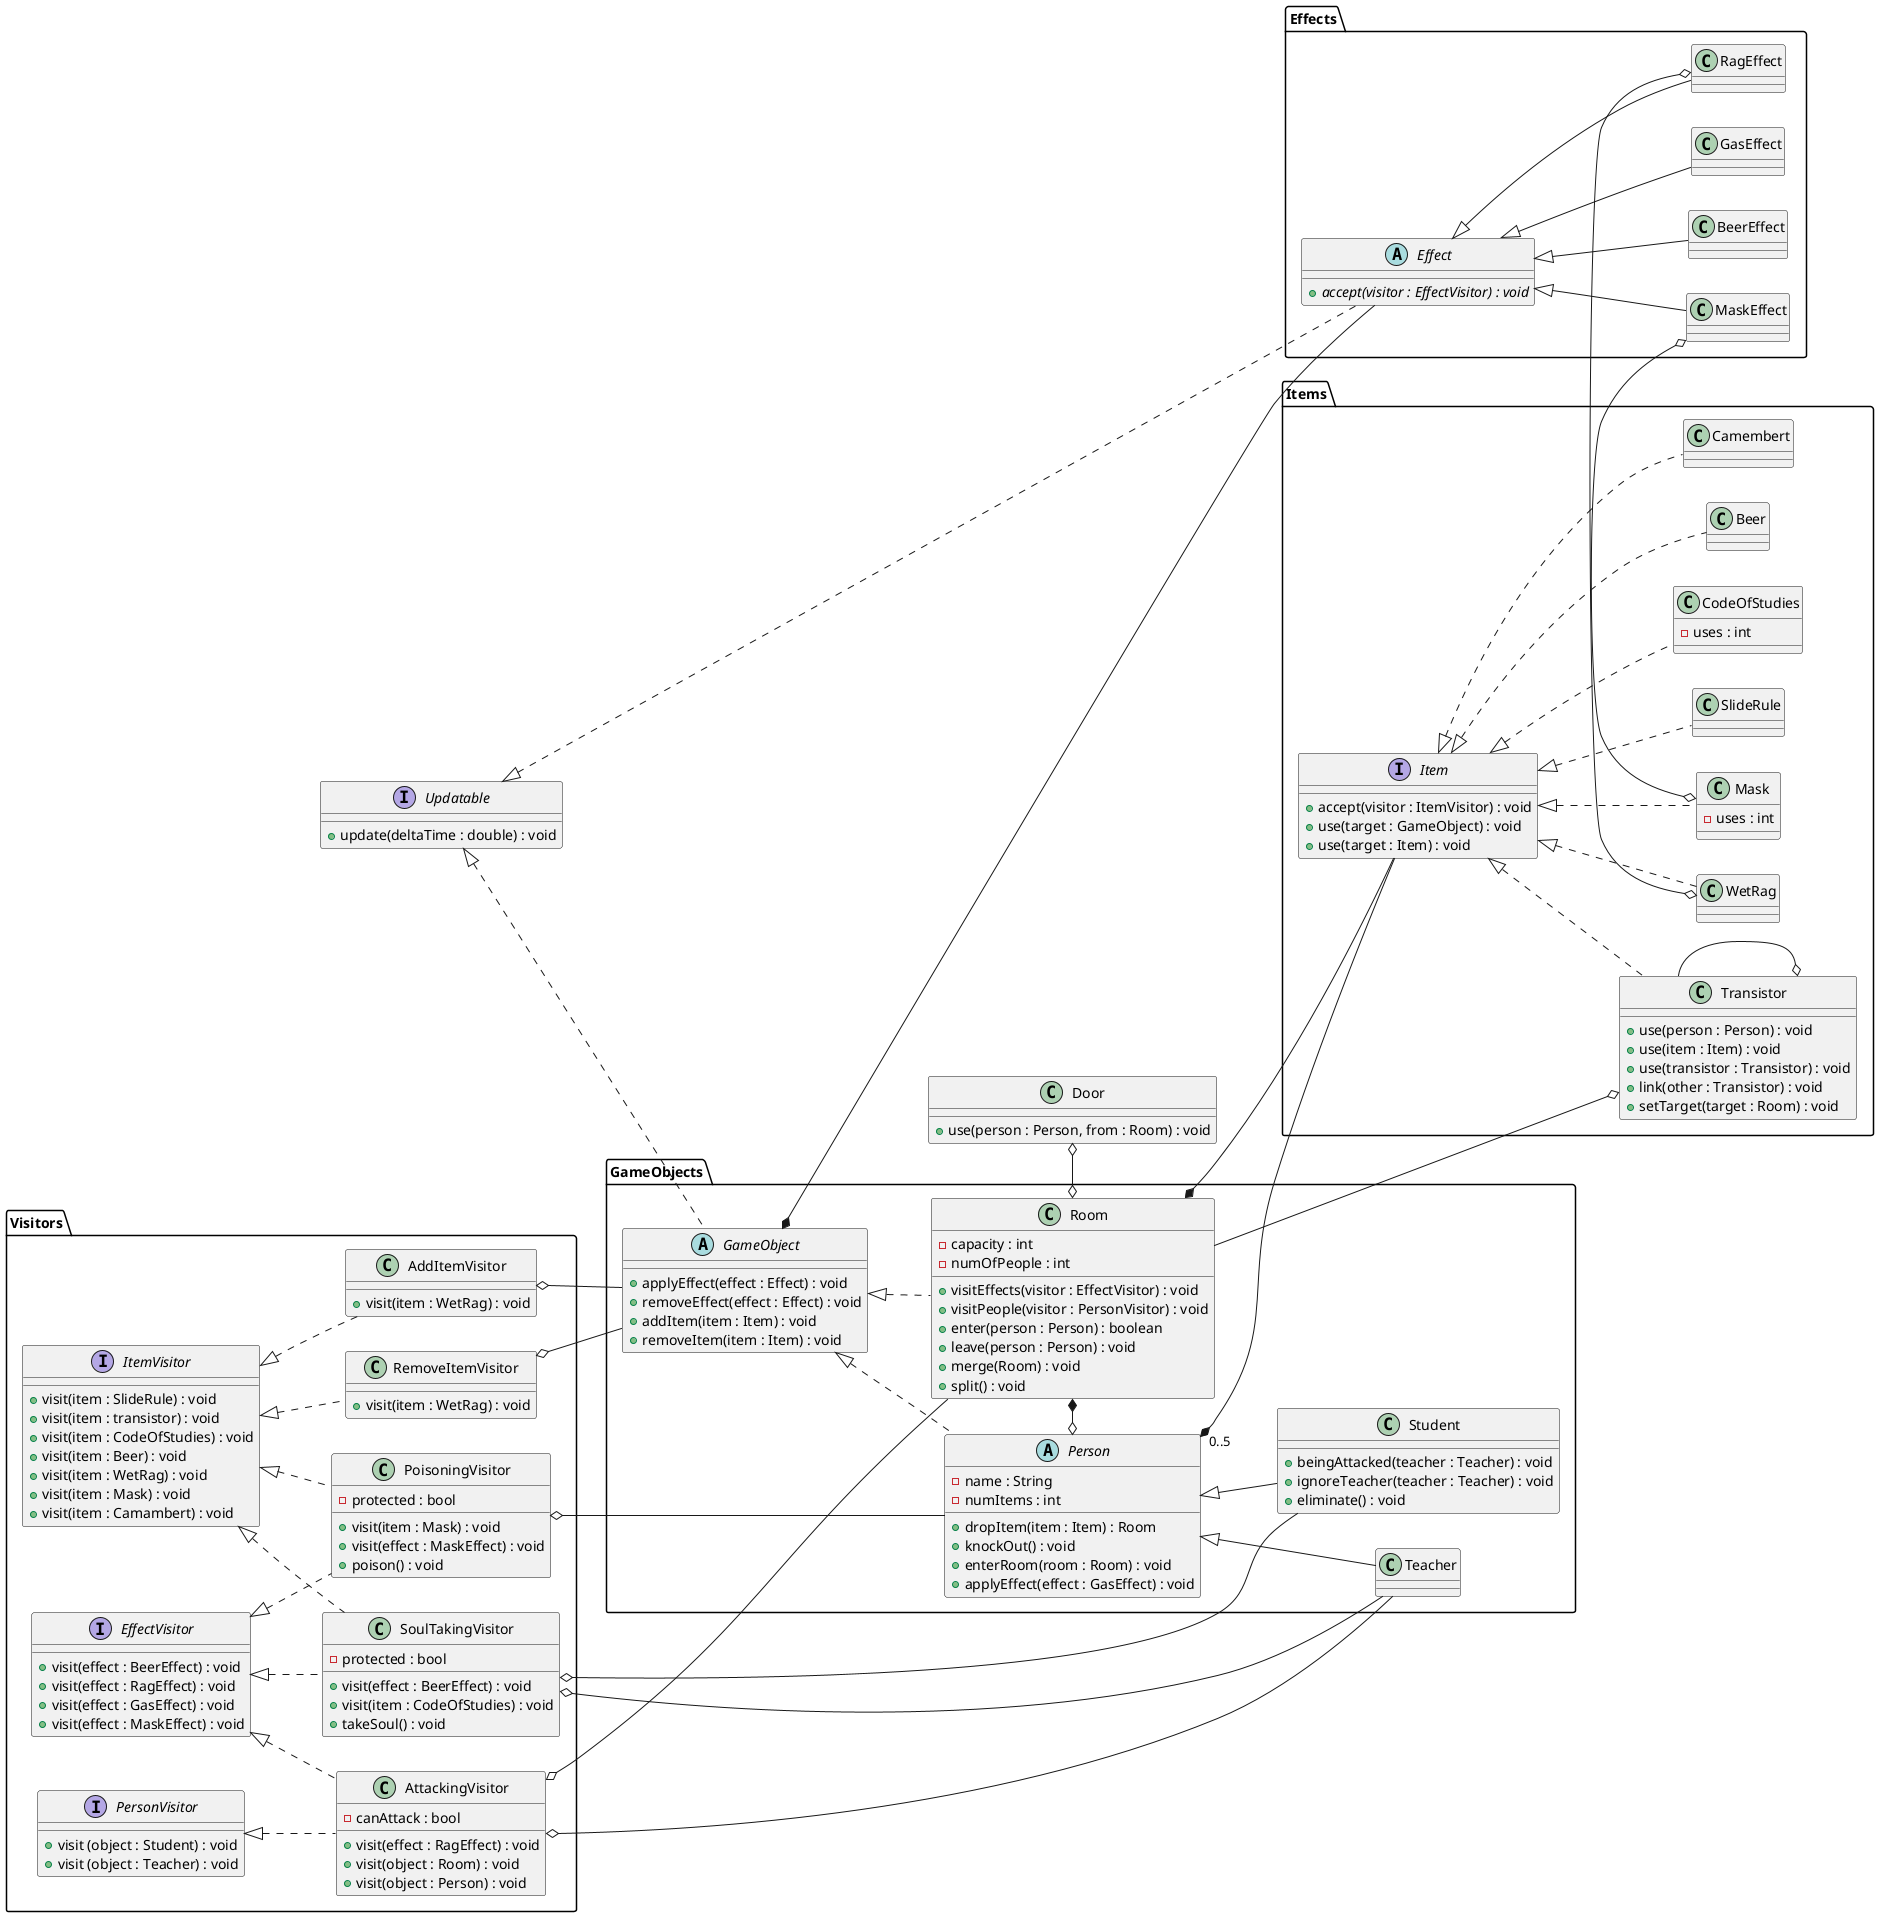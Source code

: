 @startuml effects

left to right direction

interface Updatable {
	+ update(deltaTime : double) : void
}

package Visitors {
	interface EffectVisitor {
		+ visit(effect : BeerEffect) : void
		+ visit(effect : RagEffect) : void
		+ visit(effect : GasEffect) : void
		+ visit(effect : MaskEffect) : void
	}
	interface ItemVisitor {
		+ visit(item : SlideRule) : void
		+ visit(item : transistor) : void
		+ visit(item : CodeOfStudies) : void
		+ visit(item : Beer) : void
		+ visit(item : WetRag) : void
		+ visit(item : Mask) : void
		+ visit(item : Camambert) : void
	}
	interface PersonVisitor {
		+ visit (object : Student) : void
		+ visit (object : Teacher) : void
	}

	class SoulTakingVisitor {
		- protected : bool
		+ visit(effect : BeerEffect) : void
		+ visit(item : CodeOfStudies) : void
		+ takeSoul() : void
	}
	class PoisoningVisitor {
		- protected : bool
		+ visit(item : Mask) : void
		+ visit(effect : MaskEffect) : void
		+ poison() : void
	}
	class AttackingVisitor {
		- canAttack : bool
		+ visit(effect : RagEffect) : void
		+ visit(object : Room) : void
		+ visit(object : Person) : void
	}
	class AddItemVisitor {
		+ visit(item : WetRag) : void
	}
	class RemoveItemVisitor {
		+ visit(item : WetRag) : void
	}
}

package GameObjects {
	abstract GameObject {
		+ applyEffect(effect : Effect) : void
		+ removeEffect(effect : Effect) : void
		+ addItem(item : Item) : void
		+ removeItem(item : Item) : void
	}

	abstract Person {
		- name : String
		- numItems : int
		+ dropItem(item : Item) : Room
		+ knockOut() : void
		+ enterRoom(room : Room) : void
		+ applyEffect(effect : GasEffect) : void
	}

	class Student {
		+ beingAttacked(teacher : Teacher) : void
		+ ignoreTeacher(teacher : Teacher) : void
		+ eliminate() : void
	}
	class Teacher {
		
	}

	class Room {
		- capacity : int
		- numOfPeople : int
		+ visitEffects(visitor : EffectVisitor) : void
		+ visitPeople(visitor : PersonVisitor) : void
		+ enter(person : Person) : boolean
		+ leave(person : Person) : void
		+ merge(Room) : void
		+ split() : void
	}
}

class Door {
    +use(person : Person, from : Room) : void
}

package Items {
	interface Item {
		+ accept(visitor : ItemVisitor) : void
		+ use(target : GameObject) : void
		+ use(target : Item) : void
	}
	class SlideRule
	class Transistor {
		+ use(person : Person) : void
		+ use(item : Item) : void
		+ use(transistor : Transistor) : void
		+ link(other : Transistor) : void
		+ setTarget(target : Room) : void
	}
	class CodeOfStudies {
		- uses : int
	}
	class Beer {
	}
	class WetRag {
	}
	class Mask {
		- uses : int
	}
	class Camembert {
	}
}

package Effects {
	abstract Effect {
		{abstract} + accept(visitor : EffectVisitor) : void

	}

	class BeerEffect
	class RagEffect
	class GasEffect
	class MaskEffect
}

together {
	Effect <|-- BeerEffect
	Effect <|-- RagEffect
	Effect <|-- GasEffect
	Effect <|-- MaskEffect
}

together {
	Item <|.- SlideRule
	Item <|.- Transistor
	Item <|.- CodeOfStudies
	Item <|.- Beer
	Item <|.- WetRag
	Item <|.- Mask
	Item <|.- Camembert
}

Updatable <|.- GameObject
Updatable <|.- Effect
GameObject <|.- Person
GameObject <|.- Room
Person <|-- Teacher
Person <|-- Student


GameObject *-- Effect

Room *-o Person
Room *-- Item

Person "0..5" *- Item

ItemVisitor <|.- SoulTakingVisitor
EffectVisitor <|.- SoulTakingVisitor

ItemVisitor <|.- PoisoningVisitor
EffectVisitor <|.- PoisoningVisitor

EffectVisitor <|.- AttackingVisitor
PersonVisitor <|.- AttackingVisitor

ItemVisitor <|.- AddItemVisitor
ItemVisitor <|.- RemoveItemVisitor

Transistor --o Transistor
Room --o Transistor

SoulTakingVisitor o-- Teacher
SoulTakingVisitor o-- Student

PoisoningVisitor o-- Person

AttackingVisitor o-- Teacher
AttackingVisitor o-- Room

AddItemVisitor o-- GameObject
RemoveItemVisitor o-- GameObject

Room o-o Door

WetRag o-o RagEffect
Mask o-o MaskEffect
@enduml